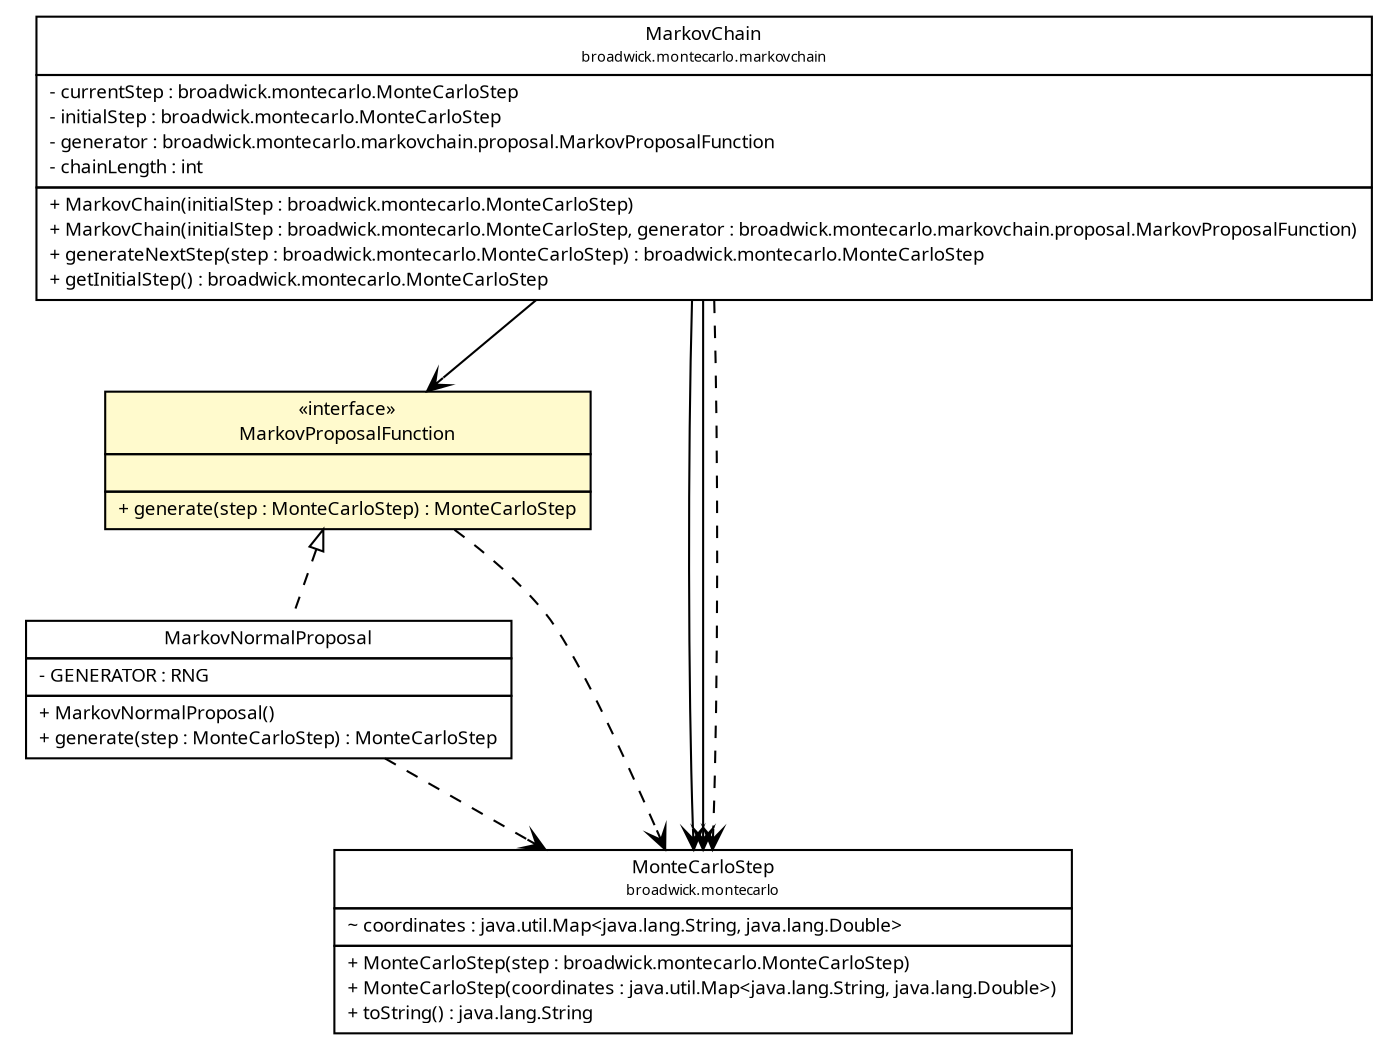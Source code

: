#!/usr/local/bin/dot
#
# Class diagram 
# Generated by UMLGraph version R5_6 (http://www.umlgraph.org/)
#

digraph G {
	edge [fontname="Trebuchet MS",fontsize=10,labelfontname="Trebuchet MS",labelfontsize=10];
	node [fontname="Trebuchet MS",fontsize=10,shape=plaintext];
	nodesep=0.25;
	ranksep=0.5;
	// broadwick.montecarlo.markovchain.MarkovChain
	c14099 [label=<<table title="broadwick.montecarlo.markovchain.MarkovChain" border="0" cellborder="1" cellspacing="0" cellpadding="2" port="p" href="../MarkovChain.html">
		<tr><td><table border="0" cellspacing="0" cellpadding="1">
<tr><td align="center" balign="center"><font face="Trebuchet MS"> MarkovChain </font></td></tr>
<tr><td align="center" balign="center"><font face="Trebuchet MS" point-size="7.0"> broadwick.montecarlo.markovchain </font></td></tr>
		</table></td></tr>
		<tr><td><table border="0" cellspacing="0" cellpadding="1">
<tr><td align="left" balign="left"> - currentStep : broadwick.montecarlo.MonteCarloStep </td></tr>
<tr><td align="left" balign="left"> - initialStep : broadwick.montecarlo.MonteCarloStep </td></tr>
<tr><td align="left" balign="left"> - generator : broadwick.montecarlo.markovchain.proposal.MarkovProposalFunction </td></tr>
<tr><td align="left" balign="left"> - chainLength : int </td></tr>
		</table></td></tr>
		<tr><td><table border="0" cellspacing="0" cellpadding="1">
<tr><td align="left" balign="left"> + MarkovChain(initialStep : broadwick.montecarlo.MonteCarloStep) </td></tr>
<tr><td align="left" balign="left"> + MarkovChain(initialStep : broadwick.montecarlo.MonteCarloStep, generator : broadwick.montecarlo.markovchain.proposal.MarkovProposalFunction) </td></tr>
<tr><td align="left" balign="left"> + generateNextStep(step : broadwick.montecarlo.MonteCarloStep) : broadwick.montecarlo.MonteCarloStep </td></tr>
<tr><td align="left" balign="left"> + getInitialStep() : broadwick.montecarlo.MonteCarloStep </td></tr>
		</table></td></tr>
		</table>>, URL="../MarkovChain.html", fontname="Trebuchet MS", fontcolor="black", fontsize=9.0];
	// broadwick.montecarlo.markovchain.proposal.MarkovProposalFunction
	c14101 [label=<<table title="broadwick.montecarlo.markovchain.proposal.MarkovProposalFunction" border="0" cellborder="1" cellspacing="0" cellpadding="2" port="p" bgcolor="lemonChiffon" href="./MarkovProposalFunction.html">
		<tr><td><table border="0" cellspacing="0" cellpadding="1">
<tr><td align="center" balign="center"> &#171;interface&#187; </td></tr>
<tr><td align="center" balign="center"><font face="Trebuchet MS"> MarkovProposalFunction </font></td></tr>
		</table></td></tr>
		<tr><td><table border="0" cellspacing="0" cellpadding="1">
<tr><td align="left" balign="left">  </td></tr>
		</table></td></tr>
		<tr><td><table border="0" cellspacing="0" cellpadding="1">
<tr><td align="left" balign="left"> + generate(step : MonteCarloStep) : MonteCarloStep </td></tr>
		</table></td></tr>
		</table>>, URL="./MarkovProposalFunction.html", fontname="Trebuchet MS", fontcolor="black", fontsize=9.0];
	// broadwick.montecarlo.markovchain.proposal.MarkovNormalProposal
	c14102 [label=<<table title="broadwick.montecarlo.markovchain.proposal.MarkovNormalProposal" border="0" cellborder="1" cellspacing="0" cellpadding="2" port="p" href="./MarkovNormalProposal.html">
		<tr><td><table border="0" cellspacing="0" cellpadding="1">
<tr><td align="center" balign="center"><font face="Trebuchet MS"> MarkovNormalProposal </font></td></tr>
		</table></td></tr>
		<tr><td><table border="0" cellspacing="0" cellpadding="1">
<tr><td align="left" balign="left"> - GENERATOR : RNG </td></tr>
		</table></td></tr>
		<tr><td><table border="0" cellspacing="0" cellpadding="1">
<tr><td align="left" balign="left"> + MarkovNormalProposal() </td></tr>
<tr><td align="left" balign="left"> + generate(step : MonteCarloStep) : MonteCarloStep </td></tr>
		</table></td></tr>
		</table>>, URL="./MarkovNormalProposal.html", fontname="Trebuchet MS", fontcolor="black", fontsize=9.0];
	// broadwick.montecarlo.MonteCarloStep
	c14104 [label=<<table title="broadwick.montecarlo.MonteCarloStep" border="0" cellborder="1" cellspacing="0" cellpadding="2" port="p" href="../../MonteCarloStep.html">
		<tr><td><table border="0" cellspacing="0" cellpadding="1">
<tr><td align="center" balign="center"><font face="Trebuchet MS"> MonteCarloStep </font></td></tr>
<tr><td align="center" balign="center"><font face="Trebuchet MS" point-size="7.0"> broadwick.montecarlo </font></td></tr>
		</table></td></tr>
		<tr><td><table border="0" cellspacing="0" cellpadding="1">
<tr><td align="left" balign="left"> ~ coordinates : java.util.Map&lt;java.lang.String, java.lang.Double&gt; </td></tr>
		</table></td></tr>
		<tr><td><table border="0" cellspacing="0" cellpadding="1">
<tr><td align="left" balign="left"> + MonteCarloStep(step : broadwick.montecarlo.MonteCarloStep) </td></tr>
<tr><td align="left" balign="left"> + MonteCarloStep(coordinates : java.util.Map&lt;java.lang.String, java.lang.Double&gt;) </td></tr>
<tr><td align="left" balign="left"> + toString() : java.lang.String </td></tr>
		</table></td></tr>
		</table>>, URL="../../MonteCarloStep.html", fontname="Trebuchet MS", fontcolor="black", fontsize=9.0];
	//broadwick.montecarlo.markovchain.proposal.MarkovNormalProposal implements broadwick.montecarlo.markovchain.proposal.MarkovProposalFunction
	c14101:p -> c14102:p [dir=back,arrowtail=empty,style=dashed];
	// broadwick.montecarlo.markovchain.MarkovChain NAVASSOC broadwick.montecarlo.MonteCarloStep
	c14099:p -> c14104:p [taillabel="", label="", headlabel="", fontname="Trebuchet MS", fontcolor="black", fontsize=10.0, color="black", arrowhead=open];
	// broadwick.montecarlo.markovchain.MarkovChain NAVASSOC broadwick.montecarlo.MonteCarloStep
	c14099:p -> c14104:p [taillabel="", label="", headlabel="", fontname="Trebuchet MS", fontcolor="black", fontsize=10.0, color="black", arrowhead=open];
	// broadwick.montecarlo.markovchain.MarkovChain NAVASSOC broadwick.montecarlo.markovchain.proposal.MarkovProposalFunction
	c14099:p -> c14101:p [taillabel="", label="", headlabel="", fontname="Trebuchet MS", fontcolor="black", fontsize=10.0, color="black", arrowhead=open];
	// broadwick.montecarlo.markovchain.MarkovChain DEPEND broadwick.montecarlo.MonteCarloStep
	c14099:p -> c14104:p [taillabel="", label="", headlabel="", fontname="Trebuchet MS", fontcolor="black", fontsize=10.0, color="black", arrowhead=open, style=dashed];
	// broadwick.montecarlo.markovchain.proposal.MarkovProposalFunction DEPEND broadwick.montecarlo.MonteCarloStep
	c14101:p -> c14104:p [taillabel="", label="", headlabel="", fontname="Trebuchet MS", fontcolor="black", fontsize=10.0, color="black", arrowhead=open, style=dashed];
	// broadwick.montecarlo.markovchain.proposal.MarkovNormalProposal DEPEND broadwick.montecarlo.MonteCarloStep
	c14102:p -> c14104:p [taillabel="", label="", headlabel="", fontname="Trebuchet MS", fontcolor="black", fontsize=10.0, color="black", arrowhead=open, style=dashed];
}

